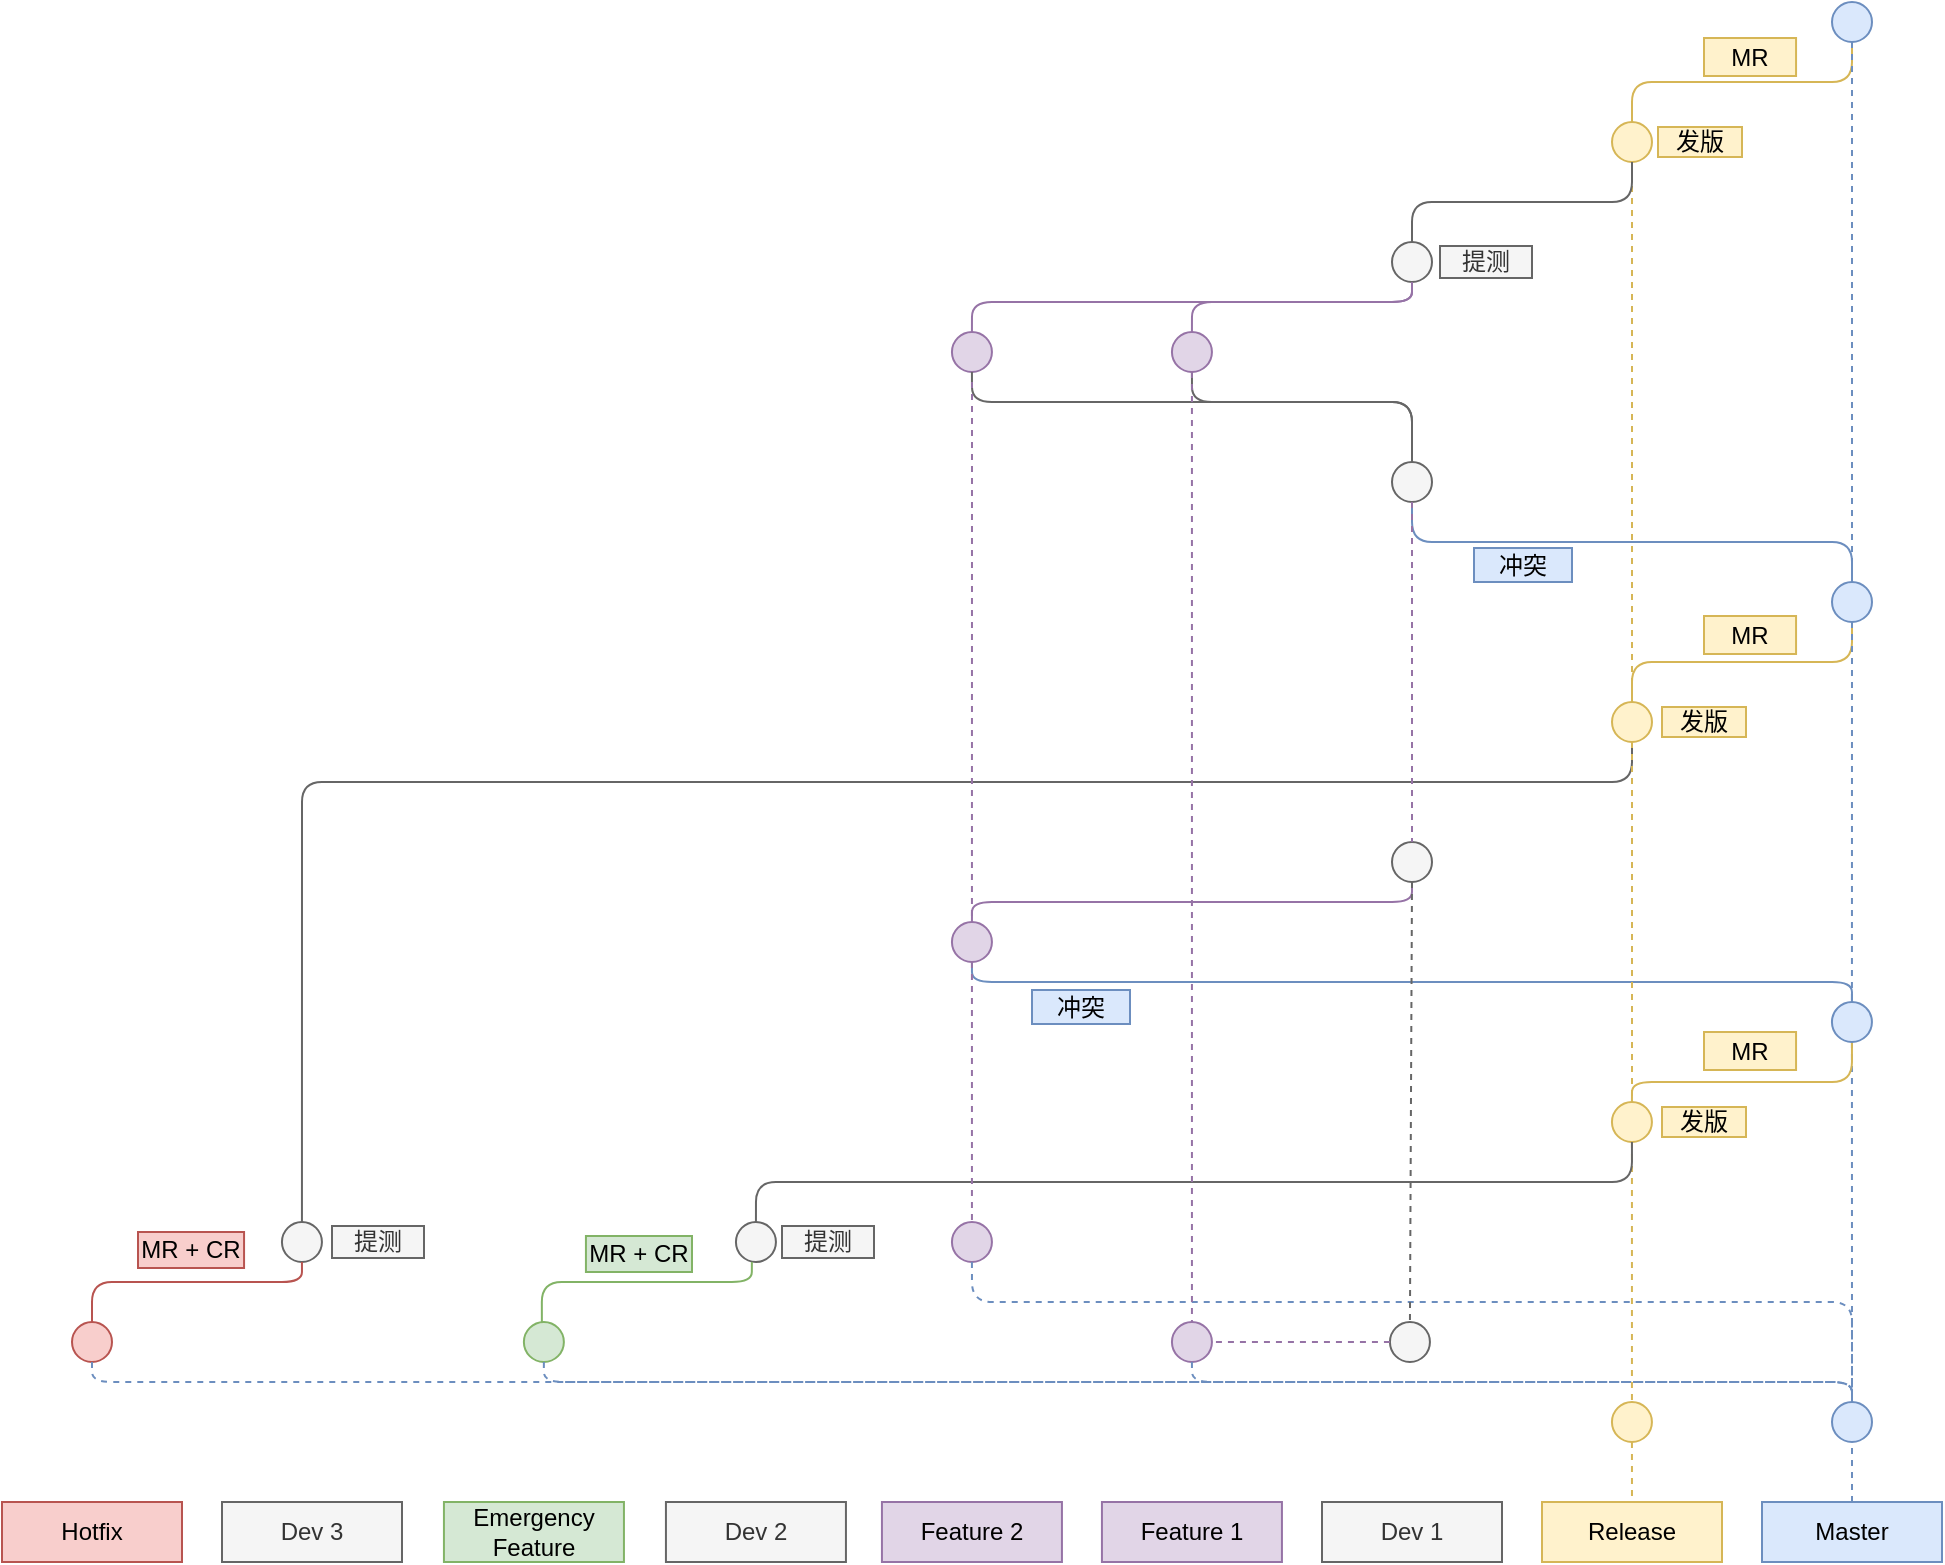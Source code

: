 <mxfile version="21.6.5" type="github">
  <diagram id="yPxyJZ8AM_hMuL3Unpa9" name="gitflow">
    <mxGraphModel dx="1687" dy="787" grid="0" gridSize="10" guides="1" tooltips="1" connect="1" arrows="1" fold="1" page="0" pageScale="1" pageWidth="850" pageHeight="1100" math="0" shadow="0">
      <root>
        <mxCell id="0" />
        <mxCell id="1" parent="0" />
        <mxCell id="0M848GgJ3vVuBnx2eCQG-177" value="Master" style="text;html=1;strokeColor=#6c8ebf;fillColor=#dae8fc;align=center;verticalAlign=middle;whiteSpace=wrap;rounded=0;" vertex="1" parent="1">
          <mxGeometry x="1250" y="910" width="90" height="30" as="geometry" />
        </mxCell>
        <mxCell id="0M848GgJ3vVuBnx2eCQG-178" value="Feature 1" style="text;html=1;strokeColor=#9673a6;fillColor=#e1d5e7;align=center;verticalAlign=middle;whiteSpace=wrap;rounded=0;" vertex="1" parent="1">
          <mxGeometry x="919.97" y="910" width="90" height="30" as="geometry" />
        </mxCell>
        <mxCell id="0M848GgJ3vVuBnx2eCQG-179" value="Feature 2" style="text;html=1;strokeColor=#9673a6;fillColor=#e1d5e7;align=center;verticalAlign=middle;whiteSpace=wrap;rounded=0;" vertex="1" parent="1">
          <mxGeometry x="809.97" y="910" width="90" height="30" as="geometry" />
        </mxCell>
        <mxCell id="0M848GgJ3vVuBnx2eCQG-180" value="Dev 2" style="text;html=1;strokeColor=#666666;fillColor=#f5f5f5;align=center;verticalAlign=middle;whiteSpace=wrap;rounded=0;fontColor=#333333;" vertex="1" parent="1">
          <mxGeometry x="701.97" y="910" width="90" height="30" as="geometry" />
        </mxCell>
        <mxCell id="0M848GgJ3vVuBnx2eCQG-181" value="Dev 1" style="text;html=1;strokeColor=#666666;fillColor=#f5f5f5;align=center;verticalAlign=middle;whiteSpace=wrap;rounded=0;fontColor=#333333;" vertex="1" parent="1">
          <mxGeometry x="1030" y="910" width="90" height="30" as="geometry" />
        </mxCell>
        <mxCell id="0M848GgJ3vVuBnx2eCQG-182" value="Hotfix" style="text;html=1;strokeColor=#b85450;fillColor=#f8cecc;align=center;verticalAlign=middle;whiteSpace=wrap;rounded=0;" vertex="1" parent="1">
          <mxGeometry x="370" y="910" width="90" height="30" as="geometry" />
        </mxCell>
        <mxCell id="0M848GgJ3vVuBnx2eCQG-183" value="Emergency&lt;br&gt;Feature" style="text;html=1;strokeColor=#82b366;fillColor=#d5e8d4;align=center;verticalAlign=middle;whiteSpace=wrap;rounded=0;" vertex="1" parent="1">
          <mxGeometry x="590.97" y="910" width="90" height="30" as="geometry" />
        </mxCell>
        <mxCell id="0M848GgJ3vVuBnx2eCQG-184" value="Release" style="text;html=1;strokeColor=#d6b656;fillColor=#fff2cc;align=center;verticalAlign=middle;whiteSpace=wrap;rounded=0;" vertex="1" parent="1">
          <mxGeometry x="1140" y="910" width="90" height="30" as="geometry" />
        </mxCell>
        <mxCell id="0M848GgJ3vVuBnx2eCQG-185" value="" style="ellipse;whiteSpace=wrap;html=1;aspect=fixed;fontSize=12;fillColor=#e1d5e7;strokeColor=#9673a6;" vertex="1" parent="1">
          <mxGeometry x="954.97" y="820" width="20" height="20" as="geometry" />
        </mxCell>
        <mxCell id="0M848GgJ3vVuBnx2eCQG-186" value="" style="ellipse;whiteSpace=wrap;html=1;aspect=fixed;fontSize=12;fillColor=#dae8fc;strokeColor=#6c8ebf;" vertex="1" parent="1">
          <mxGeometry x="1285" y="860" width="20" height="20" as="geometry" />
        </mxCell>
        <mxCell id="0M848GgJ3vVuBnx2eCQG-187" value="" style="endArrow=none;dashed=1;html=1;fillColor=#dae8fc;strokeColor=#6c8ebf;entryX=0.5;entryY=1;entryDx=0;entryDy=0;exitX=0.5;exitY=0;exitDx=0;exitDy=0;" edge="1" parent="1" source="0M848GgJ3vVuBnx2eCQG-177" target="0M848GgJ3vVuBnx2eCQG-186">
          <mxGeometry width="50" height="50" relative="1" as="geometry">
            <mxPoint x="1225" y="820" as="sourcePoint" />
            <mxPoint x="1305" y="820" as="targetPoint" />
          </mxGeometry>
        </mxCell>
        <mxCell id="0M848GgJ3vVuBnx2eCQG-190" style="edgeStyle=orthogonalEdgeStyle;rounded=1;orthogonalLoop=1;jettySize=auto;html=1;dashed=1;endArrow=none;endFill=0;fontSize=12;fontColor=#FFB570;fillColor=#dae8fc;strokeColor=#6c8ebf;exitX=0.5;exitY=1;exitDx=0;exitDy=0;entryX=0.5;entryY=0;entryDx=0;entryDy=0;" edge="1" parent="1" source="0M848GgJ3vVuBnx2eCQG-185" target="0M848GgJ3vVuBnx2eCQG-186">
          <mxGeometry relative="1" as="geometry">
            <mxPoint x="909.51" y="820" as="sourcePoint" />
            <mxPoint x="1014.51" y="860" as="targetPoint" />
            <Array as="points">
              <mxPoint x="965" y="850" />
              <mxPoint x="1295" y="850" />
            </Array>
          </mxGeometry>
        </mxCell>
        <mxCell id="0M848GgJ3vVuBnx2eCQG-191" value="" style="ellipse;whiteSpace=wrap;html=1;aspect=fixed;fontSize=12;fillColor=#e1d5e7;strokeColor=#9673a6;" vertex="1" parent="1">
          <mxGeometry x="844.97" y="770" width="20" height="20" as="geometry" />
        </mxCell>
        <mxCell id="0M848GgJ3vVuBnx2eCQG-192" style="edgeStyle=orthogonalEdgeStyle;rounded=1;orthogonalLoop=1;jettySize=auto;html=1;dashed=1;endArrow=none;endFill=0;fontSize=12;fontColor=#FFB570;fillColor=#dae8fc;strokeColor=#6c8ebf;exitX=0.5;exitY=1;exitDx=0;exitDy=0;entryX=0.5;entryY=0;entryDx=0;entryDy=0;" edge="1" parent="1" source="0M848GgJ3vVuBnx2eCQG-191" target="0M848GgJ3vVuBnx2eCQG-186">
          <mxGeometry relative="1" as="geometry">
            <mxPoint x="799.52" y="780" as="sourcePoint" />
            <mxPoint x="1290" y="840" as="targetPoint" />
            <Array as="points">
              <mxPoint x="855" y="810" />
              <mxPoint x="1295" y="810" />
            </Array>
          </mxGeometry>
        </mxCell>
        <mxCell id="0M848GgJ3vVuBnx2eCQG-193" value="Dev 3" style="text;html=1;strokeColor=#666666;fillColor=#f5f5f5;align=center;verticalAlign=middle;whiteSpace=wrap;rounded=0;fontColor=#333333;" vertex="1" parent="1">
          <mxGeometry x="480" y="910" width="90" height="30" as="geometry" />
        </mxCell>
        <mxCell id="0M848GgJ3vVuBnx2eCQG-197" value="" style="ellipse;whiteSpace=wrap;html=1;aspect=fixed;fontSize=12;fillColor=#f8cecc;strokeColor=#b85450;" vertex="1" parent="1">
          <mxGeometry x="405" y="820" width="20" height="20" as="geometry" />
        </mxCell>
        <mxCell id="0M848GgJ3vVuBnx2eCQG-198" value="" style="ellipse;whiteSpace=wrap;html=1;aspect=fixed;fontSize=12;fillColor=#d5e8d4;strokeColor=#82b366;" vertex="1" parent="1">
          <mxGeometry x="630.94" y="820" width="20" height="20" as="geometry" />
        </mxCell>
        <mxCell id="0M848GgJ3vVuBnx2eCQG-199" value="" style="ellipse;whiteSpace=wrap;html=1;aspect=fixed;fontSize=12;fillColor=#f5f5f5;strokeColor=#666666;fontColor=#333333;" vertex="1" parent="1">
          <mxGeometry x="509.97" y="770" width="20" height="20" as="geometry" />
        </mxCell>
        <mxCell id="0M848GgJ3vVuBnx2eCQG-200" value="" style="ellipse;whiteSpace=wrap;html=1;aspect=fixed;fontSize=12;fillColor=#f5f5f5;strokeColor=#666666;fontColor=#333333;" vertex="1" parent="1">
          <mxGeometry x="736.97" y="770" width="20" height="20" as="geometry" />
        </mxCell>
        <mxCell id="0M848GgJ3vVuBnx2eCQG-202" style="edgeStyle=orthogonalEdgeStyle;rounded=1;orthogonalLoop=1;jettySize=auto;html=1;dashed=1;endArrow=none;endFill=0;fontSize=12;fontColor=#FFB570;fillColor=#dae8fc;strokeColor=#6c8ebf;exitX=0.5;exitY=1;exitDx=0;exitDy=0;entryX=0.5;entryY=0;entryDx=0;entryDy=0;" edge="1" parent="1" source="0M848GgJ3vVuBnx2eCQG-198" target="0M848GgJ3vVuBnx2eCQG-186">
          <mxGeometry relative="1" as="geometry">
            <mxPoint x="639.97" y="850" as="sourcePoint" />
            <mxPoint x="969.97" y="870" as="targetPoint" />
            <Array as="points">
              <mxPoint x="641" y="850" />
              <mxPoint x="1295" y="850" />
            </Array>
          </mxGeometry>
        </mxCell>
        <mxCell id="0M848GgJ3vVuBnx2eCQG-203" style="edgeStyle=orthogonalEdgeStyle;rounded=1;orthogonalLoop=1;jettySize=auto;html=1;dashed=1;endArrow=none;endFill=0;fontSize=12;fontColor=#FFB570;fillColor=#dae8fc;strokeColor=#6c8ebf;exitX=0.5;exitY=1;exitDx=0;exitDy=0;entryX=0.5;entryY=0;entryDx=0;entryDy=0;jumpSize=16;" edge="1" parent="1" source="0M848GgJ3vVuBnx2eCQG-197" target="0M848GgJ3vVuBnx2eCQG-186">
          <mxGeometry relative="1" as="geometry">
            <mxPoint x="412.93" y="850" as="sourcePoint" />
            <mxPoint x="1066.93" y="870" as="targetPoint" />
            <Array as="points">
              <mxPoint x="415" y="850" />
              <mxPoint x="1295" y="850" />
            </Array>
          </mxGeometry>
        </mxCell>
        <mxCell id="0M848GgJ3vVuBnx2eCQG-204" style="edgeStyle=orthogonalEdgeStyle;rounded=1;orthogonalLoop=1;jettySize=auto;html=1;endArrow=none;endFill=0;fontSize=12;fontColor=#FFB570;fillColor=#f8cecc;strokeColor=#b85450;exitX=0.5;exitY=0;exitDx=0;exitDy=0;entryX=0.5;entryY=1;entryDx=0;entryDy=0;" edge="1" parent="1" source="0M848GgJ3vVuBnx2eCQG-197" target="0M848GgJ3vVuBnx2eCQG-199">
          <mxGeometry relative="1" as="geometry">
            <mxPoint x="419.94" y="780" as="sourcePoint" />
            <mxPoint x="639.94" y="740" as="targetPoint" />
            <Array as="points">
              <mxPoint x="415" y="800" />
              <mxPoint x="520" y="800" />
            </Array>
          </mxGeometry>
        </mxCell>
        <mxCell id="0M848GgJ3vVuBnx2eCQG-205" style="edgeStyle=orthogonalEdgeStyle;rounded=1;orthogonalLoop=1;jettySize=auto;html=1;endArrow=none;endFill=0;fontSize=12;fontColor=#FFB570;fillColor=#d5e8d4;strokeColor=#82b366;exitX=0.5;exitY=0;exitDx=0;exitDy=0;entryX=0.5;entryY=1;entryDx=0;entryDy=0;" edge="1" parent="1">
          <mxGeometry relative="1" as="geometry">
            <mxPoint x="639.94" y="820" as="sourcePoint" />
            <mxPoint x="744.94" y="790" as="targetPoint" />
            <Array as="points">
              <mxPoint x="639.94" y="800" />
              <mxPoint x="744.94" y="800" />
            </Array>
          </mxGeometry>
        </mxCell>
        <mxCell id="0M848GgJ3vVuBnx2eCQG-206" value="" style="ellipse;whiteSpace=wrap;html=1;aspect=fixed;fontSize=12;fillColor=#fff2cc;strokeColor=#d6b656;" vertex="1" parent="1">
          <mxGeometry x="1174.97" y="860" width="20" height="20" as="geometry" />
        </mxCell>
        <mxCell id="0M848GgJ3vVuBnx2eCQG-208" value="" style="endArrow=none;dashed=1;html=1;fillColor=#fff2cc;strokeColor=#d6b656;exitX=0.5;exitY=1;exitDx=0;exitDy=0;" edge="1" parent="1" source="0M848GgJ3vVuBnx2eCQG-206" target="0M848GgJ3vVuBnx2eCQG-184">
          <mxGeometry width="50" height="50" relative="1" as="geometry">
            <mxPoint x="1190" y="960" as="sourcePoint" />
            <mxPoint x="1290" y="1150" as="targetPoint" />
          </mxGeometry>
        </mxCell>
        <mxCell id="0M848GgJ3vVuBnx2eCQG-209" value="" style="ellipse;whiteSpace=wrap;html=1;aspect=fixed;fontSize=12;fillColor=#fff2cc;strokeColor=#d6b656;" vertex="1" parent="1">
          <mxGeometry x="1174.97" y="710" width="20" height="20" as="geometry" />
        </mxCell>
        <mxCell id="0M848GgJ3vVuBnx2eCQG-213" value="" style="endArrow=none;dashed=1;html=1;fillColor=#fff2cc;strokeColor=#d6b656;exitX=0.5;exitY=1;exitDx=0;exitDy=0;entryX=0.5;entryY=0;entryDx=0;entryDy=0;" edge="1" parent="1" source="0M848GgJ3vVuBnx2eCQG-209" target="0M848GgJ3vVuBnx2eCQG-206">
          <mxGeometry width="50" height="50" relative="1" as="geometry">
            <mxPoint x="1195" y="890" as="sourcePoint" />
            <mxPoint x="1195" y="920" as="targetPoint" />
          </mxGeometry>
        </mxCell>
        <mxCell id="0M848GgJ3vVuBnx2eCQG-216" value="" style="ellipse;whiteSpace=wrap;html=1;aspect=fixed;fontSize=12;fillColor=#fff2cc;strokeColor=#d6b656;" vertex="1" parent="1">
          <mxGeometry x="1175" y="510" width="20" height="20" as="geometry" />
        </mxCell>
        <mxCell id="0M848GgJ3vVuBnx2eCQG-217" value="" style="ellipse;whiteSpace=wrap;html=1;aspect=fixed;fontSize=12;fillColor=#dae8fc;strokeColor=#6c8ebf;" vertex="1" parent="1">
          <mxGeometry x="1285" y="450" width="20" height="20" as="geometry" />
        </mxCell>
        <mxCell id="0M848GgJ3vVuBnx2eCQG-218" style="edgeStyle=orthogonalEdgeStyle;rounded=1;orthogonalLoop=1;jettySize=auto;html=1;endArrow=none;endFill=0;fontSize=12;fontColor=#FFB570;fillColor=#fff2cc;strokeColor=#d6b656;entryX=0.5;entryY=1;entryDx=0;entryDy=0;exitX=0.5;exitY=0;exitDx=0;exitDy=0;" edge="1" parent="1" source="0M848GgJ3vVuBnx2eCQG-216" target="0M848GgJ3vVuBnx2eCQG-217">
          <mxGeometry relative="1" as="geometry">
            <mxPoint x="1180" y="460" as="sourcePoint" />
            <mxPoint x="1289.97" y="420" as="targetPoint" />
            <Array as="points">
              <mxPoint x="1185" y="490" />
              <mxPoint x="1295" y="490" />
            </Array>
          </mxGeometry>
        </mxCell>
        <mxCell id="0M848GgJ3vVuBnx2eCQG-219" value="" style="ellipse;whiteSpace=wrap;html=1;aspect=fixed;fontSize=12;fillColor=#fff2cc;strokeColor=#d6b656;" vertex="1" parent="1">
          <mxGeometry x="1175" y="220" width="20" height="20" as="geometry" />
        </mxCell>
        <mxCell id="0M848GgJ3vVuBnx2eCQG-220" value="" style="ellipse;whiteSpace=wrap;html=1;aspect=fixed;fontSize=12;fillColor=#dae8fc;strokeColor=#6c8ebf;" vertex="1" parent="1">
          <mxGeometry x="1285" y="160" width="20" height="20" as="geometry" />
        </mxCell>
        <mxCell id="0M848GgJ3vVuBnx2eCQG-221" style="edgeStyle=orthogonalEdgeStyle;rounded=1;orthogonalLoop=1;jettySize=auto;html=1;endArrow=none;endFill=0;fontSize=12;fontColor=#FFB570;fillColor=#fff2cc;strokeColor=#d6b656;exitX=0.5;exitY=0;exitDx=0;exitDy=0;entryX=0.5;entryY=1;entryDx=0;entryDy=0;" edge="1" parent="1" source="0M848GgJ3vVuBnx2eCQG-219" target="0M848GgJ3vVuBnx2eCQG-220">
          <mxGeometry relative="1" as="geometry">
            <mxPoint x="1174.94" y="220" as="sourcePoint" />
            <mxPoint x="1284.94" y="180" as="targetPoint" />
            <Array as="points">
              <mxPoint x="1185" y="200" />
              <mxPoint x="1295" y="200" />
            </Array>
          </mxGeometry>
        </mxCell>
        <mxCell id="0M848GgJ3vVuBnx2eCQG-226" value="" style="endArrow=none;dashed=1;html=1;fillColor=#dae8fc;strokeColor=#6c8ebf;exitX=0.5;exitY=1;exitDx=0;exitDy=0;entryX=0.5;entryY=0;entryDx=0;entryDy=0;" edge="1" parent="1" source="0M848GgJ3vVuBnx2eCQG-220" target="0M848GgJ3vVuBnx2eCQG-217">
          <mxGeometry width="50" height="50" relative="1" as="geometry">
            <mxPoint x="1289.47" y="180" as="sourcePoint" />
            <mxPoint x="1289.97" y="250" as="targetPoint" />
          </mxGeometry>
        </mxCell>
        <mxCell id="0M848GgJ3vVuBnx2eCQG-227" value="" style="endArrow=none;dashed=1;html=1;fillColor=#dae8fc;strokeColor=#6c8ebf;" edge="1" parent="1" source="0M848GgJ3vVuBnx2eCQG-210">
          <mxGeometry width="50" height="50" relative="1" as="geometry">
            <mxPoint x="1295" y="610" as="sourcePoint" />
            <mxPoint x="1295" y="860" as="targetPoint" />
          </mxGeometry>
        </mxCell>
        <mxCell id="0M848GgJ3vVuBnx2eCQG-228" value="" style="endArrow=none;dashed=1;html=1;fillColor=#fff2cc;strokeColor=#d6b656;exitX=0.5;exitY=1;exitDx=0;exitDy=0;entryX=0.5;entryY=0;entryDx=0;entryDy=0;" edge="1" parent="1" source="0M848GgJ3vVuBnx2eCQG-219" target="0M848GgJ3vVuBnx2eCQG-216">
          <mxGeometry width="50" height="50" relative="1" as="geometry">
            <mxPoint x="1209.97" y="500" as="sourcePoint" />
            <mxPoint x="1210.47" y="570" as="targetPoint" />
          </mxGeometry>
        </mxCell>
        <mxCell id="0M848GgJ3vVuBnx2eCQG-230" value="提测" style="text;html=1;strokeColor=#666666;fillColor=#f5f5f5;align=center;verticalAlign=middle;whiteSpace=wrap;rounded=0;fontColor=#333333;" vertex="1" parent="1">
          <mxGeometry x="535" y="772" width="46" height="16" as="geometry" />
        </mxCell>
        <mxCell id="0M848GgJ3vVuBnx2eCQG-233" value="发版" style="text;html=1;strokeColor=#d6b656;fillColor=#fff2cc;align=center;verticalAlign=middle;whiteSpace=wrap;rounded=0;" vertex="1" parent="1">
          <mxGeometry x="1198" y="222.5" width="42" height="15" as="geometry" />
        </mxCell>
        <mxCell id="0M848GgJ3vVuBnx2eCQG-236" value="" style="ellipse;whiteSpace=wrap;html=1;aspect=fixed;fontSize=12;fillColor=#f5f5f5;strokeColor=#666666;fontColor=#333333;" vertex="1" parent="1">
          <mxGeometry x="1063.97" y="820" width="20" height="20" as="geometry" />
        </mxCell>
        <mxCell id="0M848GgJ3vVuBnx2eCQG-237" value="" style="endArrow=none;dashed=1;html=1;fillColor=#e1d5e7;strokeColor=#9673a6;exitX=0;exitY=0.5;exitDx=0;exitDy=0;entryX=1;entryY=0.5;entryDx=0;entryDy=0;" edge="1" parent="1" source="0M848GgJ3vVuBnx2eCQG-236" target="0M848GgJ3vVuBnx2eCQG-185">
          <mxGeometry width="50" height="50" relative="1" as="geometry">
            <mxPoint x="1034.94" y="735" as="sourcePoint" />
            <mxPoint x="1034.94" y="795" as="targetPoint" />
          </mxGeometry>
        </mxCell>
        <mxCell id="0M848GgJ3vVuBnx2eCQG-241" value="MR + CR" style="text;html=1;strokeColor=#82b366;fillColor=#d5e8d4;align=center;verticalAlign=middle;whiteSpace=wrap;rounded=0;" vertex="1" parent="1">
          <mxGeometry x="661.97" y="777" width="53.03" height="18" as="geometry" />
        </mxCell>
        <mxCell id="0M848GgJ3vVuBnx2eCQG-246" value="MR" style="text;html=1;strokeColor=#d6b656;fillColor=#fff2cc;align=center;verticalAlign=middle;whiteSpace=wrap;rounded=0;" vertex="1" parent="1">
          <mxGeometry x="1221" y="178" width="46.03" height="19" as="geometry" />
        </mxCell>
        <mxCell id="0M848GgJ3vVuBnx2eCQG-250" style="edgeStyle=orthogonalEdgeStyle;rounded=1;orthogonalLoop=1;jettySize=auto;html=1;endArrow=none;endFill=0;fontSize=12;fontColor=#FFB570;fillColor=#f5f5f5;strokeColor=#666666;exitX=0.5;exitY=0;exitDx=0;exitDy=0;entryX=0.5;entryY=1;entryDx=0;entryDy=0;" edge="1" parent="1" source="0M848GgJ3vVuBnx2eCQG-200" target="0M848GgJ3vVuBnx2eCQG-209">
          <mxGeometry relative="1" as="geometry">
            <mxPoint x="590.97" y="680" as="sourcePoint" />
            <mxPoint x="1255.97" y="410" as="targetPoint" />
            <Array as="points">
              <mxPoint x="747" y="750" />
              <mxPoint x="1185" y="750" />
            </Array>
          </mxGeometry>
        </mxCell>
        <mxCell id="0M848GgJ3vVuBnx2eCQG-251" value="" style="ellipse;whiteSpace=wrap;html=1;aspect=fixed;fontSize=12;fillColor=#f5f5f5;strokeColor=#666666;fontColor=#333333;" vertex="1" parent="1">
          <mxGeometry x="1065" y="580" width="20" height="20" as="geometry" />
        </mxCell>
        <mxCell id="0M848GgJ3vVuBnx2eCQG-259" value="" style="edgeStyle=orthogonalEdgeStyle;rounded=1;orthogonalLoop=1;jettySize=auto;html=1;endArrow=none;endFill=0;fontSize=12;fontColor=#FFB570;fillColor=#fff2cc;strokeColor=#d6b656;exitX=0.5;exitY=0;exitDx=0;exitDy=0;entryX=0.5;entryY=1;entryDx=0;entryDy=0;" edge="1" parent="1" source="0M848GgJ3vVuBnx2eCQG-209" target="0M848GgJ3vVuBnx2eCQG-210">
          <mxGeometry relative="1" as="geometry">
            <mxPoint x="1185" y="680" as="sourcePoint" />
            <mxPoint x="1294.97" y="610" as="targetPoint" />
            <Array as="points">
              <mxPoint x="1185" y="700" />
              <mxPoint x="1295" y="700" />
            </Array>
          </mxGeometry>
        </mxCell>
        <mxCell id="0M848GgJ3vVuBnx2eCQG-210" value="" style="ellipse;whiteSpace=wrap;html=1;aspect=fixed;fontSize=12;fillColor=#dae8fc;strokeColor=#6c8ebf;" vertex="1" parent="1">
          <mxGeometry x="1284.97" y="660" width="20" height="20" as="geometry" />
        </mxCell>
        <mxCell id="0M848GgJ3vVuBnx2eCQG-260" value="" style="edgeStyle=orthogonalEdgeStyle;rounded=1;orthogonalLoop=1;jettySize=auto;html=1;endArrow=none;endFill=0;fontSize=12;fontColor=#FFB570;fillColor=#dae8fc;strokeColor=#6c8ebf;exitX=0.5;exitY=1;exitDx=0;exitDy=0;entryX=0.5;entryY=0;entryDx=0;entryDy=0;" edge="1" parent="1" source="0M848GgJ3vVuBnx2eCQG-261" target="0M848GgJ3vVuBnx2eCQG-210">
          <mxGeometry relative="1" as="geometry">
            <mxPoint x="969.97" y="655" as="sourcePoint" />
            <mxPoint x="1079.97" y="625" as="targetPoint" />
            <Array as="points">
              <mxPoint x="855" y="650" />
              <mxPoint x="1295" y="650" />
            </Array>
          </mxGeometry>
        </mxCell>
        <mxCell id="0M848GgJ3vVuBnx2eCQG-262" value="" style="edgeStyle=orthogonalEdgeStyle;rounded=1;orthogonalLoop=1;jettySize=auto;html=1;endArrow=none;endFill=0;fontSize=12;fontColor=#FFB570;fillColor=#e1d5e7;strokeColor=#9673a6;exitX=0.5;exitY=0;exitDx=0;exitDy=0;entryX=0.5;entryY=1;entryDx=0;entryDy=0;" edge="1" parent="1" source="0M848GgJ3vVuBnx2eCQG-261" target="0M848GgJ3vVuBnx2eCQG-251">
          <mxGeometry relative="1" as="geometry">
            <mxPoint x="865" y="610" as="sourcePoint" />
            <mxPoint x="1305" y="640" as="targetPoint" />
            <Array as="points">
              <mxPoint x="855" y="610" />
              <mxPoint x="1075" y="610" />
            </Array>
          </mxGeometry>
        </mxCell>
        <mxCell id="0M848GgJ3vVuBnx2eCQG-263" value="" style="endArrow=none;dashed=1;html=1;fillColor=#e1d5e7;strokeColor=#9673a6;exitX=0.5;exitY=1;exitDx=0;exitDy=0;entryX=0.5;entryY=0;entryDx=0;entryDy=0;" edge="1" parent="1" source="0M848GgJ3vVuBnx2eCQG-261" target="0M848GgJ3vVuBnx2eCQG-191">
          <mxGeometry width="50" height="50" relative="1" as="geometry">
            <mxPoint x="854.49" y="600" as="sourcePoint" />
            <mxPoint x="854.49" y="760" as="targetPoint" />
          </mxGeometry>
        </mxCell>
        <mxCell id="0M848GgJ3vVuBnx2eCQG-264" value="" style="endArrow=none;dashed=1;html=1;fillColor=#f5f5f5;strokeColor=#666666;exitX=0.5;exitY=1;exitDx=0;exitDy=0;entryX=0.5;entryY=0;entryDx=0;entryDy=0;" edge="1" parent="1" source="0M848GgJ3vVuBnx2eCQG-251" target="0M848GgJ3vVuBnx2eCQG-236">
          <mxGeometry width="50" height="50" relative="1" as="geometry">
            <mxPoint x="864.49" y="610" as="sourcePoint" />
            <mxPoint x="865" y="780" as="targetPoint" />
          </mxGeometry>
        </mxCell>
        <mxCell id="0M848GgJ3vVuBnx2eCQG-261" value="" style="ellipse;whiteSpace=wrap;html=1;aspect=fixed;fontSize=12;fillColor=#e1d5e7;strokeColor=#9673a6;" vertex="1" parent="1">
          <mxGeometry x="844.97" y="620" width="20" height="20" as="geometry" />
        </mxCell>
        <mxCell id="0M848GgJ3vVuBnx2eCQG-266" style="edgeStyle=orthogonalEdgeStyle;rounded=1;orthogonalLoop=1;jettySize=auto;html=1;endArrow=none;endFill=0;fontSize=12;fontColor=#FFB570;fillColor=#f5f5f5;strokeColor=#666666;entryX=0.5;entryY=1;entryDx=0;entryDy=0;exitX=0.5;exitY=0;exitDx=0;exitDy=0;" edge="1" parent="1" source="0M848GgJ3vVuBnx2eCQG-199" target="0M848GgJ3vVuBnx2eCQG-216">
          <mxGeometry relative="1" as="geometry">
            <mxPoint x="519.94" y="590" as="sourcePoint" />
            <mxPoint x="629.94" y="550" as="targetPoint" />
            <Array as="points">
              <mxPoint x="520" y="550" />
              <mxPoint x="1185" y="550" />
            </Array>
          </mxGeometry>
        </mxCell>
        <mxCell id="0M848GgJ3vVuBnx2eCQG-267" value="" style="ellipse;whiteSpace=wrap;html=1;aspect=fixed;fontSize=12;fillColor=#f5f5f5;strokeColor=#666666;fontColor=#333333;" vertex="1" parent="1">
          <mxGeometry x="1065" y="390" width="20" height="20" as="geometry" />
        </mxCell>
        <mxCell id="0M848GgJ3vVuBnx2eCQG-268" style="edgeStyle=orthogonalEdgeStyle;rounded=1;orthogonalLoop=1;jettySize=auto;html=1;endArrow=none;endFill=0;fontSize=12;fontColor=#FFB570;fillColor=#dae8fc;strokeColor=#6c8ebf;entryX=0.5;entryY=0;entryDx=0;entryDy=0;exitX=0.5;exitY=1;exitDx=0;exitDy=0;" edge="1" parent="1" source="0M848GgJ3vVuBnx2eCQG-267" target="0M848GgJ3vVuBnx2eCQG-217">
          <mxGeometry relative="1" as="geometry">
            <mxPoint x="1195" y="470" as="sourcePoint" />
            <mxPoint x="1305" y="430" as="targetPoint" />
            <Array as="points">
              <mxPoint x="1075" y="430" />
              <mxPoint x="1295" y="430" />
            </Array>
          </mxGeometry>
        </mxCell>
        <mxCell id="0M848GgJ3vVuBnx2eCQG-271" value="" style="ellipse;whiteSpace=wrap;html=1;aspect=fixed;fontSize=12;fillColor=#e1d5e7;strokeColor=#9673a6;" vertex="1" parent="1">
          <mxGeometry x="844.97" y="325" width="20" height="20" as="geometry" />
        </mxCell>
        <mxCell id="0M848GgJ3vVuBnx2eCQG-272" style="edgeStyle=orthogonalEdgeStyle;rounded=1;orthogonalLoop=1;jettySize=auto;html=1;endArrow=none;endFill=0;fontSize=12;fontColor=#FFB570;fillColor=#f5f5f5;strokeColor=#666666;entryX=0.5;entryY=0;entryDx=0;entryDy=0;exitX=0.5;exitY=1;exitDx=0;exitDy=0;" edge="1" parent="1" source="0M848GgJ3vVuBnx2eCQG-271" target="0M848GgJ3vVuBnx2eCQG-267">
          <mxGeometry relative="1" as="geometry">
            <mxPoint x="1085" y="420" as="sourcePoint" />
            <mxPoint x="1305" y="460" as="targetPoint" />
            <Array as="points">
              <mxPoint x="855" y="360" />
              <mxPoint x="1075" y="360" />
            </Array>
          </mxGeometry>
        </mxCell>
        <mxCell id="0M848GgJ3vVuBnx2eCQG-273" value="" style="ellipse;whiteSpace=wrap;html=1;aspect=fixed;fontSize=12;fillColor=#e1d5e7;strokeColor=#9673a6;" vertex="1" parent="1">
          <mxGeometry x="954.97" y="325" width="20" height="20" as="geometry" />
        </mxCell>
        <mxCell id="0M848GgJ3vVuBnx2eCQG-275" style="edgeStyle=orthogonalEdgeStyle;rounded=1;orthogonalLoop=1;jettySize=auto;html=1;endArrow=none;endFill=0;fontSize=12;fontColor=#FFB570;fillColor=#f5f5f5;strokeColor=#666666;entryX=0.5;entryY=0;entryDx=0;entryDy=0;exitX=0.5;exitY=1;exitDx=0;exitDy=0;" edge="1" parent="1" source="0M848GgJ3vVuBnx2eCQG-273" target="0M848GgJ3vVuBnx2eCQG-267">
          <mxGeometry relative="1" as="geometry">
            <mxPoint x="865" y="355" as="sourcePoint" />
            <mxPoint x="1085" y="400" as="targetPoint" />
            <Array as="points">
              <mxPoint x="965" y="360" />
              <mxPoint x="1075" y="360" />
            </Array>
          </mxGeometry>
        </mxCell>
        <mxCell id="0M848GgJ3vVuBnx2eCQG-276" value="" style="ellipse;whiteSpace=wrap;html=1;aspect=fixed;fontSize=12;fillColor=#f5f5f5;strokeColor=#666666;fontColor=#333333;" vertex="1" parent="1">
          <mxGeometry x="1065" y="280" width="20" height="20" as="geometry" />
        </mxCell>
        <mxCell id="0M848GgJ3vVuBnx2eCQG-277" style="edgeStyle=orthogonalEdgeStyle;rounded=1;orthogonalLoop=1;jettySize=auto;html=1;endArrow=none;endFill=0;fontSize=12;fontColor=#FFB570;fillColor=#e1d5e7;strokeColor=#9673a6;entryX=0.5;entryY=1;entryDx=0;entryDy=0;exitX=0.5;exitY=0;exitDx=0;exitDy=0;" edge="1" parent="1" source="0M848GgJ3vVuBnx2eCQG-271" target="0M848GgJ3vVuBnx2eCQG-276">
          <mxGeometry relative="1" as="geometry">
            <mxPoint x="865" y="355" as="sourcePoint" />
            <mxPoint x="1085" y="400" as="targetPoint" />
            <Array as="points">
              <mxPoint x="855" y="310" />
              <mxPoint x="1075" y="310" />
            </Array>
          </mxGeometry>
        </mxCell>
        <mxCell id="0M848GgJ3vVuBnx2eCQG-278" style="edgeStyle=orthogonalEdgeStyle;rounded=1;orthogonalLoop=1;jettySize=auto;html=1;endArrow=none;endFill=0;fontSize=12;fontColor=#FFB570;fillColor=#e1d5e7;strokeColor=#9673a6;entryX=0.5;entryY=1;entryDx=0;entryDy=0;exitX=0.5;exitY=0;exitDx=0;exitDy=0;" edge="1" parent="1" source="0M848GgJ3vVuBnx2eCQG-273" target="0M848GgJ3vVuBnx2eCQG-276">
          <mxGeometry relative="1" as="geometry">
            <mxPoint x="865" y="335" as="sourcePoint" />
            <mxPoint x="1085" y="310" as="targetPoint" />
            <Array as="points">
              <mxPoint x="965" y="310" />
              <mxPoint x="1075" y="310" />
            </Array>
          </mxGeometry>
        </mxCell>
        <mxCell id="0M848GgJ3vVuBnx2eCQG-279" style="edgeStyle=orthogonalEdgeStyle;rounded=1;orthogonalLoop=1;jettySize=auto;html=1;endArrow=none;endFill=0;fontSize=12;fontColor=#FFB570;fillColor=#f5f5f5;strokeColor=#666666;exitX=0.5;exitY=0;exitDx=0;exitDy=0;entryX=0.5;entryY=1;entryDx=0;entryDy=0;" edge="1" parent="1" source="0M848GgJ3vVuBnx2eCQG-276" target="0M848GgJ3vVuBnx2eCQG-219">
          <mxGeometry relative="1" as="geometry">
            <mxPoint x="1075" y="270" as="sourcePoint" />
            <mxPoint x="1190" y="240" as="targetPoint" />
            <Array as="points">
              <mxPoint x="1075" y="260" />
              <mxPoint x="1185" y="260" />
            </Array>
          </mxGeometry>
        </mxCell>
        <mxCell id="0M848GgJ3vVuBnx2eCQG-280" value="" style="endArrow=none;dashed=1;html=1;fillColor=#e1d5e7;strokeColor=#9673a6;entryX=0.5;entryY=0;entryDx=0;entryDy=0;" edge="1" parent="1" target="0M848GgJ3vVuBnx2eCQG-261">
          <mxGeometry width="50" height="50" relative="1" as="geometry">
            <mxPoint x="855" y="350" as="sourcePoint" />
            <mxPoint x="865" y="780" as="targetPoint" />
          </mxGeometry>
        </mxCell>
        <mxCell id="0M848GgJ3vVuBnx2eCQG-281" value="" style="endArrow=none;dashed=1;html=1;fillColor=#e1d5e7;strokeColor=#9673a6;entryX=0.5;entryY=0;entryDx=0;entryDy=0;exitX=0.5;exitY=1;exitDx=0;exitDy=0;" edge="1" parent="1" source="0M848GgJ3vVuBnx2eCQG-273" target="0M848GgJ3vVuBnx2eCQG-185">
          <mxGeometry width="50" height="50" relative="1" as="geometry">
            <mxPoint x="865" y="360" as="sourcePoint" />
            <mxPoint x="865" y="630" as="targetPoint" />
          </mxGeometry>
        </mxCell>
        <mxCell id="0M848GgJ3vVuBnx2eCQG-282" value="" style="endArrow=none;dashed=1;html=1;fillColor=#e1d5e7;strokeColor=#9673a6;entryX=0.5;entryY=0;entryDx=0;entryDy=0;exitX=0.5;exitY=1;exitDx=0;exitDy=0;" edge="1" parent="1" source="0M848GgJ3vVuBnx2eCQG-267" target="0M848GgJ3vVuBnx2eCQG-251">
          <mxGeometry width="50" height="50" relative="1" as="geometry">
            <mxPoint x="975" y="355" as="sourcePoint" />
            <mxPoint x="975" y="830" as="targetPoint" />
          </mxGeometry>
        </mxCell>
        <mxCell id="0M848GgJ3vVuBnx2eCQG-283" value="" style="endArrow=none;dashed=1;html=1;fillColor=#fff2cc;strokeColor=#d6b656;exitX=0.5;exitY=1;exitDx=0;exitDy=0;" edge="1" parent="1" source="0M848GgJ3vVuBnx2eCQG-216">
          <mxGeometry width="50" height="50" relative="1" as="geometry">
            <mxPoint x="1085" y="420" as="sourcePoint" />
            <mxPoint x="1185" y="710" as="targetPoint" />
            <Array as="points" />
          </mxGeometry>
        </mxCell>
        <mxCell id="0M848GgJ3vVuBnx2eCQG-284" value="" style="endArrow=none;dashed=1;html=1;fillColor=#dae8fc;strokeColor=#6c8ebf;exitX=0.5;exitY=1;exitDx=0;exitDy=0;entryX=0.5;entryY=0;entryDx=0;entryDy=0;" edge="1" parent="1" source="0M848GgJ3vVuBnx2eCQG-217" target="0M848GgJ3vVuBnx2eCQG-210">
          <mxGeometry width="50" height="50" relative="1" as="geometry">
            <mxPoint x="1300" y="470" as="sourcePoint" />
            <mxPoint x="1300" y="660" as="targetPoint" />
          </mxGeometry>
        </mxCell>
        <mxCell id="0M848GgJ3vVuBnx2eCQG-286" value="冲突" style="text;html=1;strokeColor=#6c8ebf;fillColor=#dae8fc;align=center;verticalAlign=middle;whiteSpace=wrap;rounded=0;" vertex="1" parent="1">
          <mxGeometry x="885" y="654" width="49" height="17" as="geometry" />
        </mxCell>
        <mxCell id="0M848GgJ3vVuBnx2eCQG-287" value="MR + CR" style="text;html=1;strokeColor=#b85450;fillColor=#f8cecc;align=center;verticalAlign=middle;whiteSpace=wrap;rounded=0;" vertex="1" parent="1">
          <mxGeometry x="438" y="775" width="53.03" height="18" as="geometry" />
        </mxCell>
        <mxCell id="0M848GgJ3vVuBnx2eCQG-288" value="冲突" style="text;html=1;strokeColor=#6c8ebf;fillColor=#dae8fc;align=center;verticalAlign=middle;whiteSpace=wrap;rounded=0;" vertex="1" parent="1">
          <mxGeometry x="1106" y="433" width="49" height="17" as="geometry" />
        </mxCell>
        <mxCell id="0M848GgJ3vVuBnx2eCQG-291" value="提测" style="text;html=1;strokeColor=#666666;fillColor=#f5f5f5;align=center;verticalAlign=middle;whiteSpace=wrap;rounded=0;fontColor=#333333;" vertex="1" parent="1">
          <mxGeometry x="1089" y="282" width="46" height="16" as="geometry" />
        </mxCell>
        <mxCell id="0M848GgJ3vVuBnx2eCQG-292" value="发版" style="text;html=1;strokeColor=#d6b656;fillColor=#fff2cc;align=center;verticalAlign=middle;whiteSpace=wrap;rounded=0;" vertex="1" parent="1">
          <mxGeometry x="1200" y="512.5" width="42" height="15" as="geometry" />
        </mxCell>
        <mxCell id="0M848GgJ3vVuBnx2eCQG-293" value="发版" style="text;html=1;strokeColor=#d6b656;fillColor=#fff2cc;align=center;verticalAlign=middle;whiteSpace=wrap;rounded=0;" vertex="1" parent="1">
          <mxGeometry x="1200" y="712.5" width="42" height="15" as="geometry" />
        </mxCell>
        <mxCell id="0M848GgJ3vVuBnx2eCQG-294" value="MR" style="text;html=1;strokeColor=#d6b656;fillColor=#fff2cc;align=center;verticalAlign=middle;whiteSpace=wrap;rounded=0;" vertex="1" parent="1">
          <mxGeometry x="1221" y="467" width="46.03" height="19" as="geometry" />
        </mxCell>
        <mxCell id="0M848GgJ3vVuBnx2eCQG-295" value="MR" style="text;html=1;strokeColor=#d6b656;fillColor=#fff2cc;align=center;verticalAlign=middle;whiteSpace=wrap;rounded=0;" vertex="1" parent="1">
          <mxGeometry x="1221" y="675" width="46.03" height="19" as="geometry" />
        </mxCell>
        <mxCell id="0M848GgJ3vVuBnx2eCQG-297" value="提测" style="text;html=1;strokeColor=#666666;fillColor=#f5f5f5;align=center;verticalAlign=middle;whiteSpace=wrap;rounded=0;fontColor=#333333;" vertex="1" parent="1">
          <mxGeometry x="760" y="772" width="46" height="16" as="geometry" />
        </mxCell>
      </root>
    </mxGraphModel>
  </diagram>
</mxfile>
